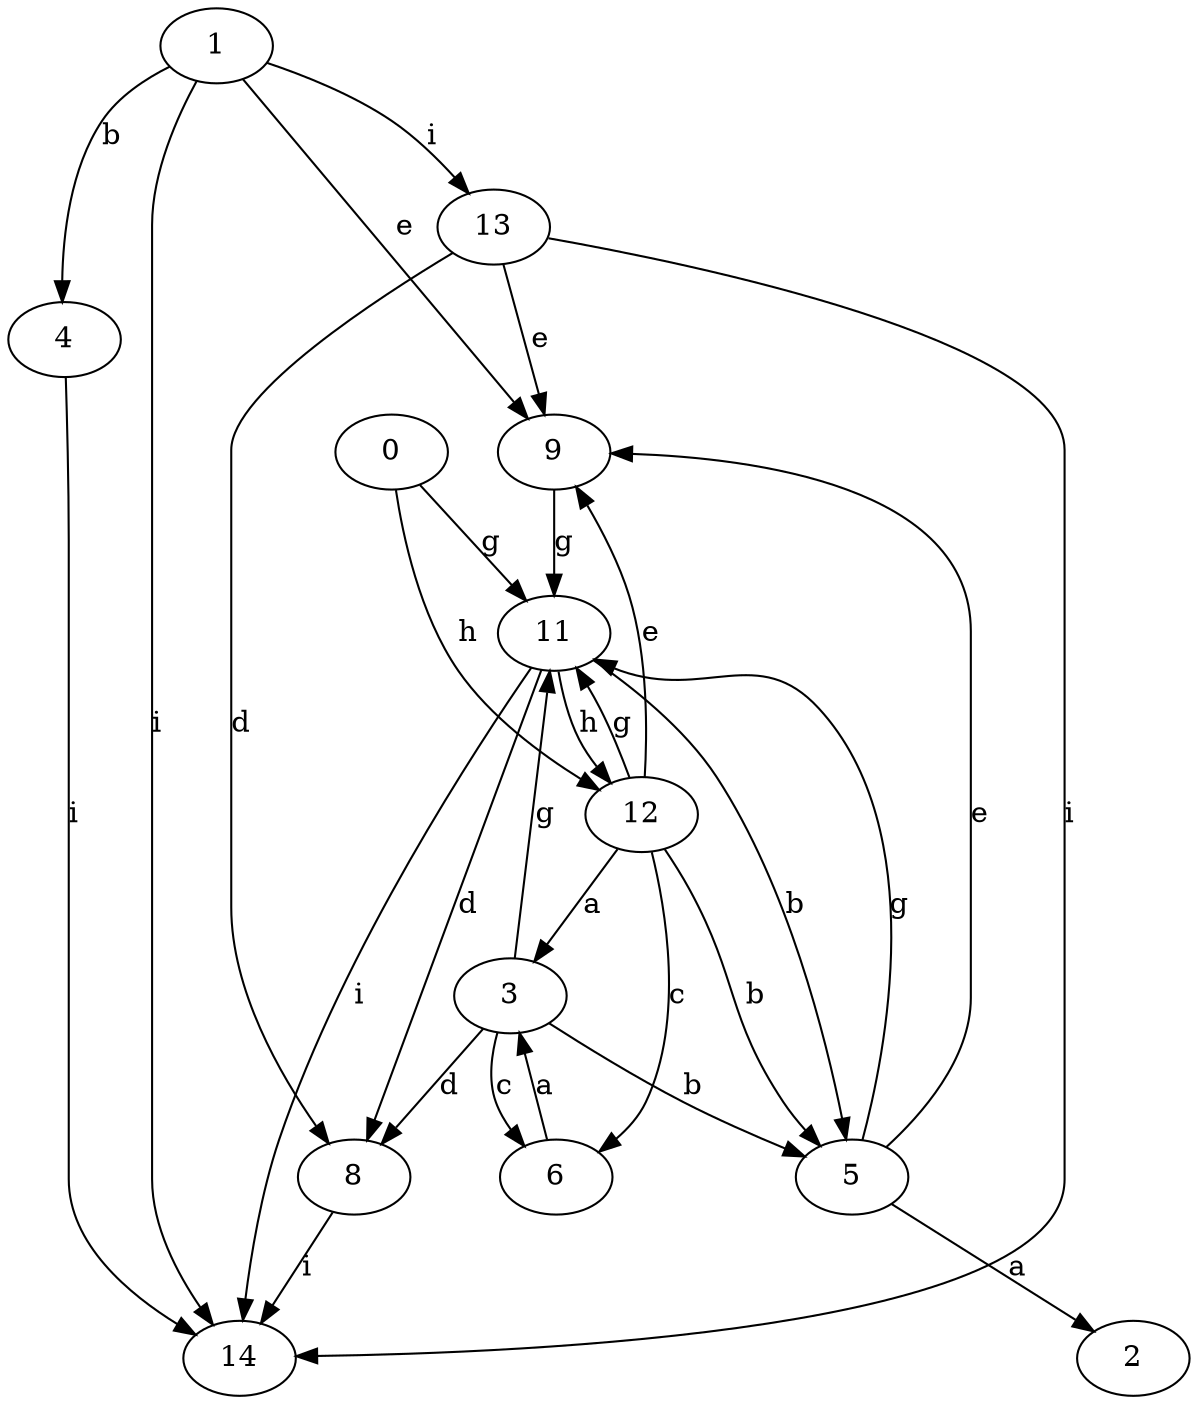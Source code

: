 strict digraph  {
1;
2;
3;
4;
0;
5;
6;
8;
9;
11;
12;
13;
14;
1 -> 4  [label=b];
1 -> 9  [label=e];
1 -> 13  [label=i];
1 -> 14  [label=i];
3 -> 5  [label=b];
3 -> 6  [label=c];
3 -> 8  [label=d];
3 -> 11  [label=g];
4 -> 14  [label=i];
0 -> 11  [label=g];
0 -> 12  [label=h];
5 -> 2  [label=a];
5 -> 9  [label=e];
5 -> 11  [label=g];
6 -> 3  [label=a];
8 -> 14  [label=i];
9 -> 11  [label=g];
11 -> 5  [label=b];
11 -> 8  [label=d];
11 -> 12  [label=h];
11 -> 14  [label=i];
12 -> 3  [label=a];
12 -> 5  [label=b];
12 -> 6  [label=c];
12 -> 9  [label=e];
12 -> 11  [label=g];
13 -> 8  [label=d];
13 -> 9  [label=e];
13 -> 14  [label=i];
}
